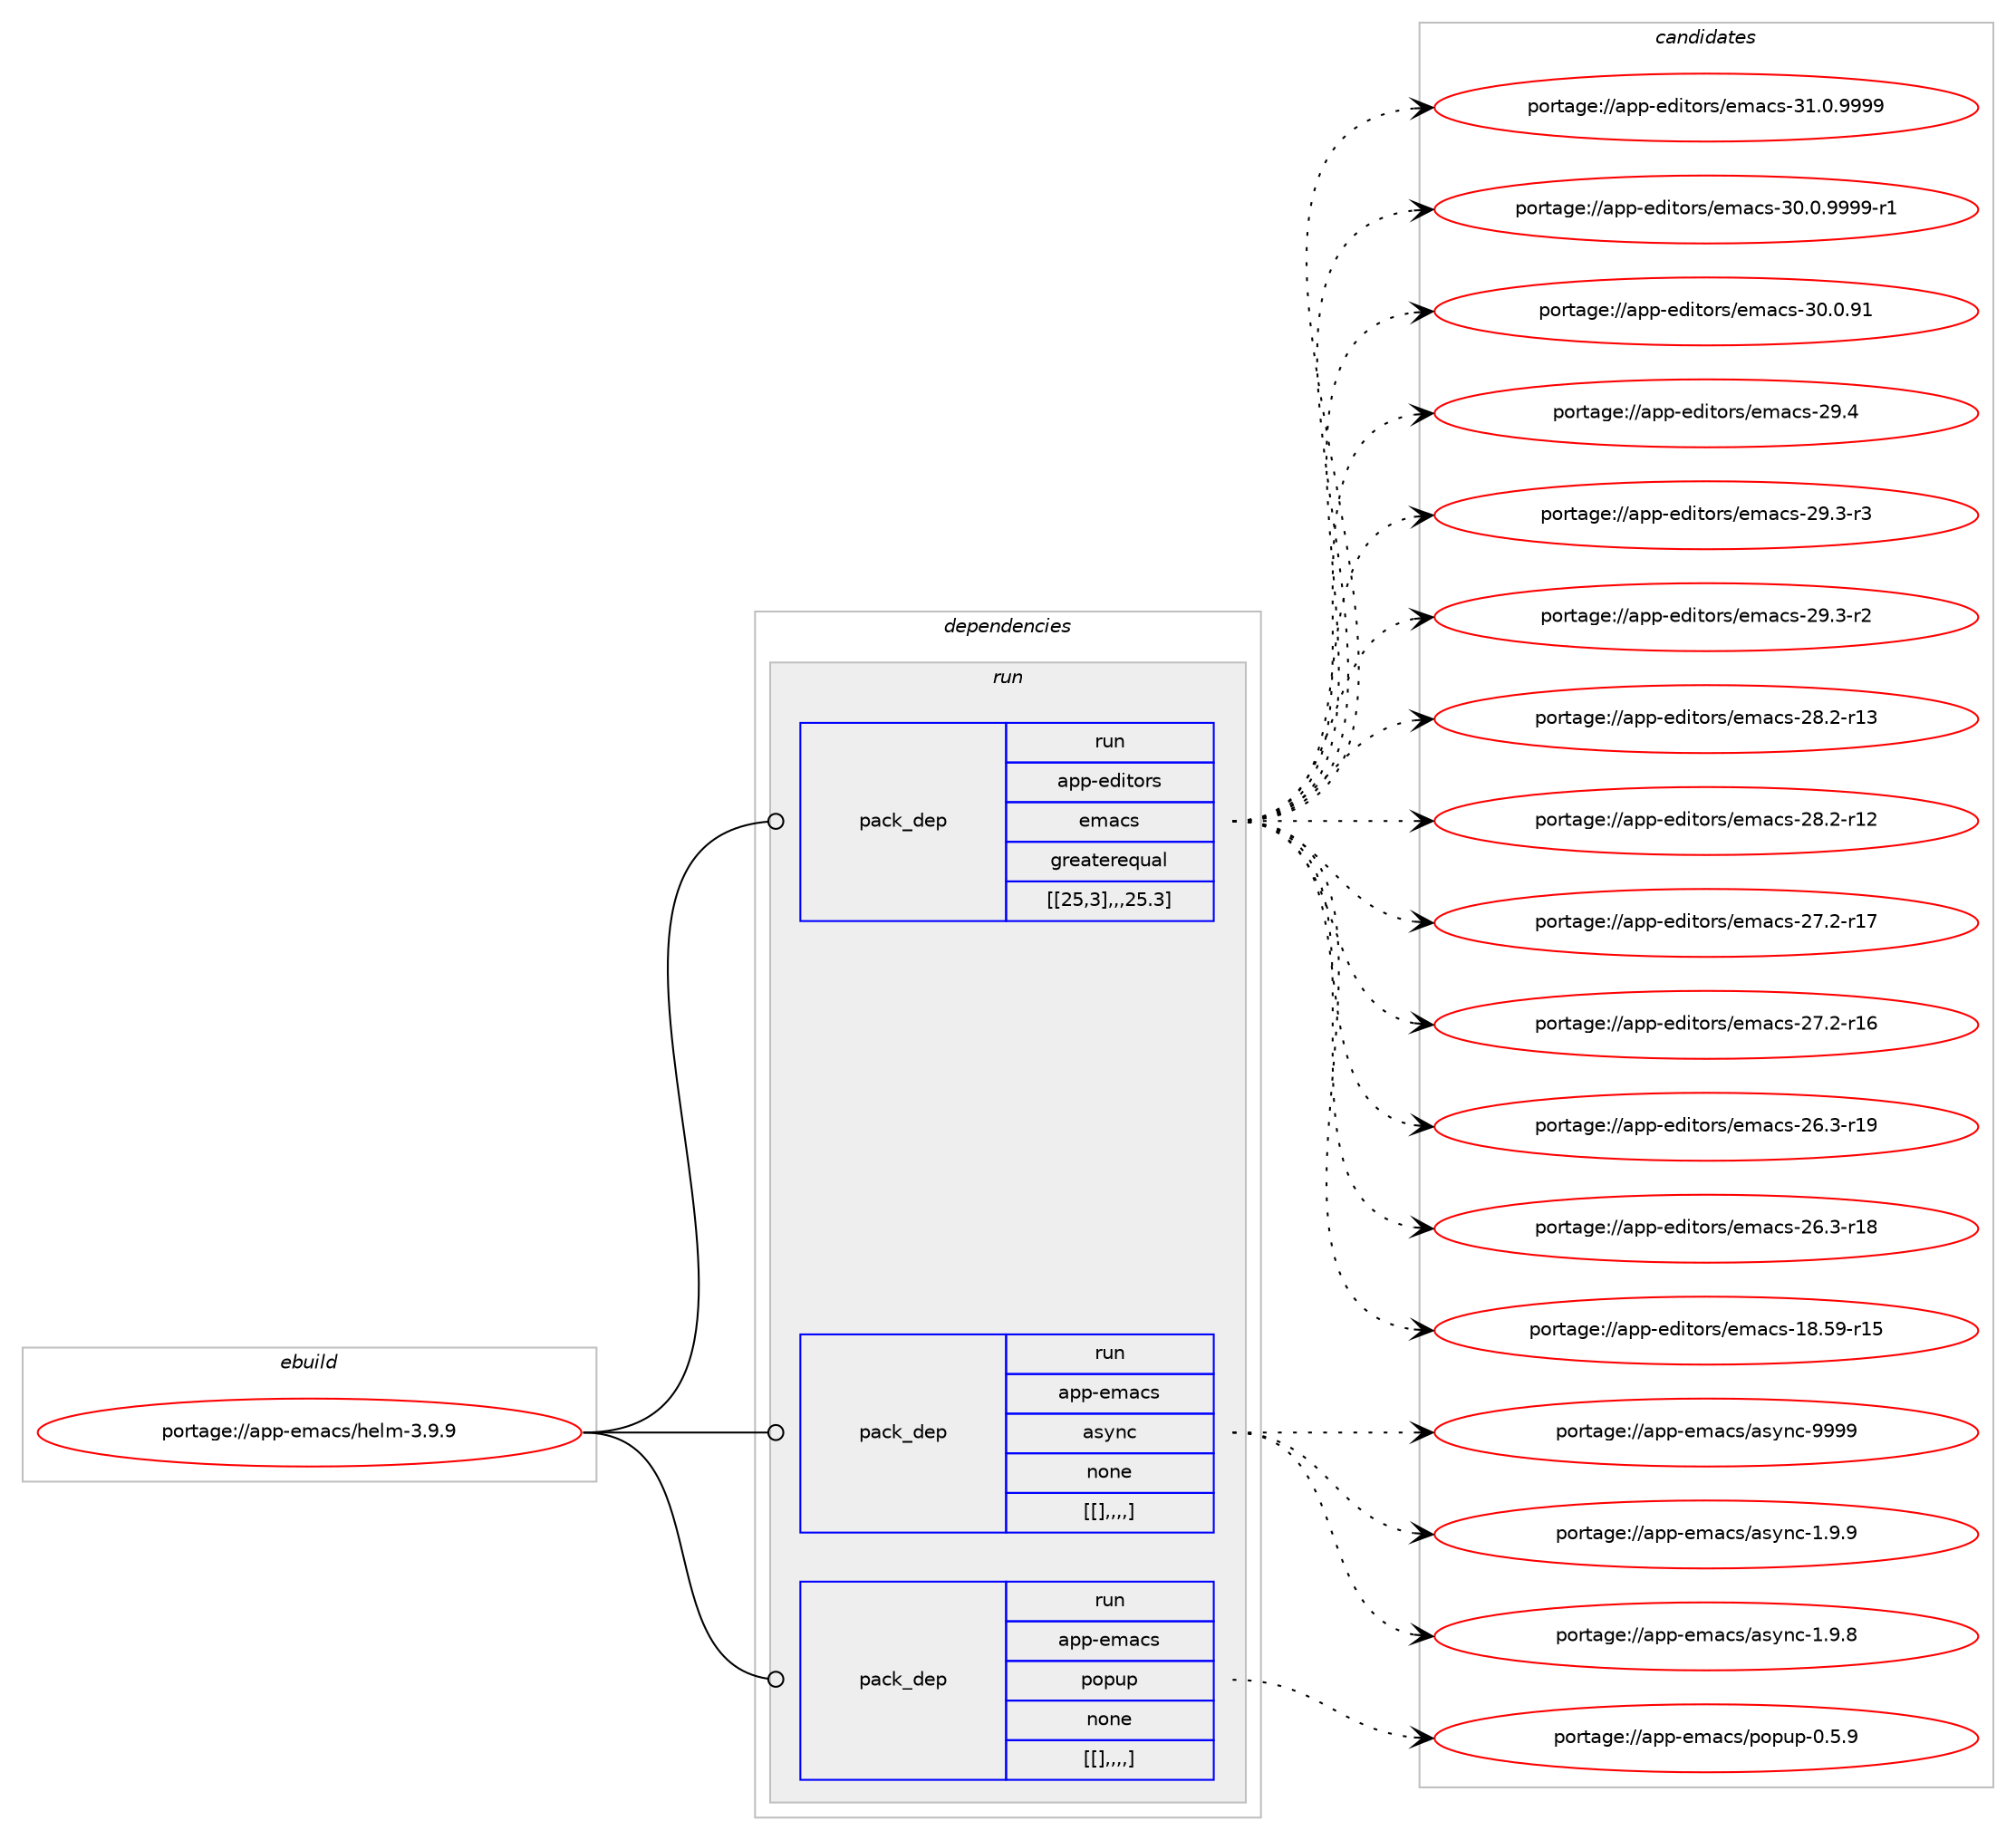 digraph prolog {

# *************
# Graph options
# *************

newrank=true;
concentrate=true;
compound=true;
graph [rankdir=LR,fontname=Helvetica,fontsize=10,ranksep=1.5];#, ranksep=2.5, nodesep=0.2];
edge  [arrowhead=vee];
node  [fontname=Helvetica,fontsize=10];

# **********
# The ebuild
# **********

subgraph cluster_leftcol {
color=gray;
label=<<i>ebuild</i>>;
id [label="portage://app-emacs/helm-3.9.9", color=red, width=4, href="../app-emacs/helm-3.9.9.svg"];
}

# ****************
# The dependencies
# ****************

subgraph cluster_midcol {
color=gray;
label=<<i>dependencies</i>>;
subgraph cluster_compile {
fillcolor="#eeeeee";
style=filled;
label=<<i>compile</i>>;
}
subgraph cluster_compileandrun {
fillcolor="#eeeeee";
style=filled;
label=<<i>compile and run</i>>;
}
subgraph cluster_run {
fillcolor="#eeeeee";
style=filled;
label=<<i>run</i>>;
subgraph pack16675 {
dependency23232 [label=<<TABLE BORDER="0" CELLBORDER="1" CELLSPACING="0" CELLPADDING="4" WIDTH="220"><TR><TD ROWSPAN="6" CELLPADDING="30">pack_dep</TD></TR><TR><TD WIDTH="110">run</TD></TR><TR><TD>app-editors</TD></TR><TR><TD>emacs</TD></TR><TR><TD>greaterequal</TD></TR><TR><TD>[[25,3],,,25.3]</TD></TR></TABLE>>, shape=none, color=blue];
}
id:e -> dependency23232:w [weight=20,style="solid",arrowhead="odot"];
subgraph pack16676 {
dependency23233 [label=<<TABLE BORDER="0" CELLBORDER="1" CELLSPACING="0" CELLPADDING="4" WIDTH="220"><TR><TD ROWSPAN="6" CELLPADDING="30">pack_dep</TD></TR><TR><TD WIDTH="110">run</TD></TR><TR><TD>app-emacs</TD></TR><TR><TD>async</TD></TR><TR><TD>none</TD></TR><TR><TD>[[],,,,]</TD></TR></TABLE>>, shape=none, color=blue];
}
id:e -> dependency23233:w [weight=20,style="solid",arrowhead="odot"];
subgraph pack16677 {
dependency23234 [label=<<TABLE BORDER="0" CELLBORDER="1" CELLSPACING="0" CELLPADDING="4" WIDTH="220"><TR><TD ROWSPAN="6" CELLPADDING="30">pack_dep</TD></TR><TR><TD WIDTH="110">run</TD></TR><TR><TD>app-emacs</TD></TR><TR><TD>popup</TD></TR><TR><TD>none</TD></TR><TR><TD>[[],,,,]</TD></TR></TABLE>>, shape=none, color=blue];
}
id:e -> dependency23234:w [weight=20,style="solid",arrowhead="odot"];
}
}

# **************
# The candidates
# **************

subgraph cluster_choices {
rank=same;
color=gray;
label=<<i>candidates</i>>;

subgraph choice16675 {
color=black;
nodesep=1;
choice971121124510110010511611111411547101109979911545514946484657575757 [label="portage://app-editors/emacs-31.0.9999", color=red, width=4,href="../app-editors/emacs-31.0.9999.svg"];
choice9711211245101100105116111114115471011099799115455148464846575757574511449 [label="portage://app-editors/emacs-30.0.9999-r1", color=red, width=4,href="../app-editors/emacs-30.0.9999-r1.svg"];
choice97112112451011001051161111141154710110997991154551484648465749 [label="portage://app-editors/emacs-30.0.91", color=red, width=4,href="../app-editors/emacs-30.0.91.svg"];
choice97112112451011001051161111141154710110997991154550574652 [label="portage://app-editors/emacs-29.4", color=red, width=4,href="../app-editors/emacs-29.4.svg"];
choice971121124510110010511611111411547101109979911545505746514511451 [label="portage://app-editors/emacs-29.3-r3", color=red, width=4,href="../app-editors/emacs-29.3-r3.svg"];
choice971121124510110010511611111411547101109979911545505746514511450 [label="portage://app-editors/emacs-29.3-r2", color=red, width=4,href="../app-editors/emacs-29.3-r2.svg"];
choice97112112451011001051161111141154710110997991154550564650451144951 [label="portage://app-editors/emacs-28.2-r13", color=red, width=4,href="../app-editors/emacs-28.2-r13.svg"];
choice97112112451011001051161111141154710110997991154550564650451144950 [label="portage://app-editors/emacs-28.2-r12", color=red, width=4,href="../app-editors/emacs-28.2-r12.svg"];
choice97112112451011001051161111141154710110997991154550554650451144955 [label="portage://app-editors/emacs-27.2-r17", color=red, width=4,href="../app-editors/emacs-27.2-r17.svg"];
choice97112112451011001051161111141154710110997991154550554650451144954 [label="portage://app-editors/emacs-27.2-r16", color=red, width=4,href="../app-editors/emacs-27.2-r16.svg"];
choice97112112451011001051161111141154710110997991154550544651451144957 [label="portage://app-editors/emacs-26.3-r19", color=red, width=4,href="../app-editors/emacs-26.3-r19.svg"];
choice97112112451011001051161111141154710110997991154550544651451144956 [label="portage://app-editors/emacs-26.3-r18", color=red, width=4,href="../app-editors/emacs-26.3-r18.svg"];
choice9711211245101100105116111114115471011099799115454956465357451144953 [label="portage://app-editors/emacs-18.59-r15", color=red, width=4,href="../app-editors/emacs-18.59-r15.svg"];
dependency23232:e -> choice971121124510110010511611111411547101109979911545514946484657575757:w [style=dotted,weight="100"];
dependency23232:e -> choice9711211245101100105116111114115471011099799115455148464846575757574511449:w [style=dotted,weight="100"];
dependency23232:e -> choice97112112451011001051161111141154710110997991154551484648465749:w [style=dotted,weight="100"];
dependency23232:e -> choice97112112451011001051161111141154710110997991154550574652:w [style=dotted,weight="100"];
dependency23232:e -> choice971121124510110010511611111411547101109979911545505746514511451:w [style=dotted,weight="100"];
dependency23232:e -> choice971121124510110010511611111411547101109979911545505746514511450:w [style=dotted,weight="100"];
dependency23232:e -> choice97112112451011001051161111141154710110997991154550564650451144951:w [style=dotted,weight="100"];
dependency23232:e -> choice97112112451011001051161111141154710110997991154550564650451144950:w [style=dotted,weight="100"];
dependency23232:e -> choice97112112451011001051161111141154710110997991154550554650451144955:w [style=dotted,weight="100"];
dependency23232:e -> choice97112112451011001051161111141154710110997991154550554650451144954:w [style=dotted,weight="100"];
dependency23232:e -> choice97112112451011001051161111141154710110997991154550544651451144957:w [style=dotted,weight="100"];
dependency23232:e -> choice97112112451011001051161111141154710110997991154550544651451144956:w [style=dotted,weight="100"];
dependency23232:e -> choice9711211245101100105116111114115471011099799115454956465357451144953:w [style=dotted,weight="100"];
}
subgraph choice16676 {
color=black;
nodesep=1;
choice971121124510110997991154797115121110994557575757 [label="portage://app-emacs/async-9999", color=red, width=4,href="../app-emacs/async-9999.svg"];
choice97112112451011099799115479711512111099454946574657 [label="portage://app-emacs/async-1.9.9", color=red, width=4,href="../app-emacs/async-1.9.9.svg"];
choice97112112451011099799115479711512111099454946574656 [label="portage://app-emacs/async-1.9.8", color=red, width=4,href="../app-emacs/async-1.9.8.svg"];
dependency23233:e -> choice971121124510110997991154797115121110994557575757:w [style=dotted,weight="100"];
dependency23233:e -> choice97112112451011099799115479711512111099454946574657:w [style=dotted,weight="100"];
dependency23233:e -> choice97112112451011099799115479711512111099454946574656:w [style=dotted,weight="100"];
}
subgraph choice16677 {
color=black;
nodesep=1;
choice9711211245101109979911547112111112117112454846534657 [label="portage://app-emacs/popup-0.5.9", color=red, width=4,href="../app-emacs/popup-0.5.9.svg"];
dependency23234:e -> choice9711211245101109979911547112111112117112454846534657:w [style=dotted,weight="100"];
}
}

}
